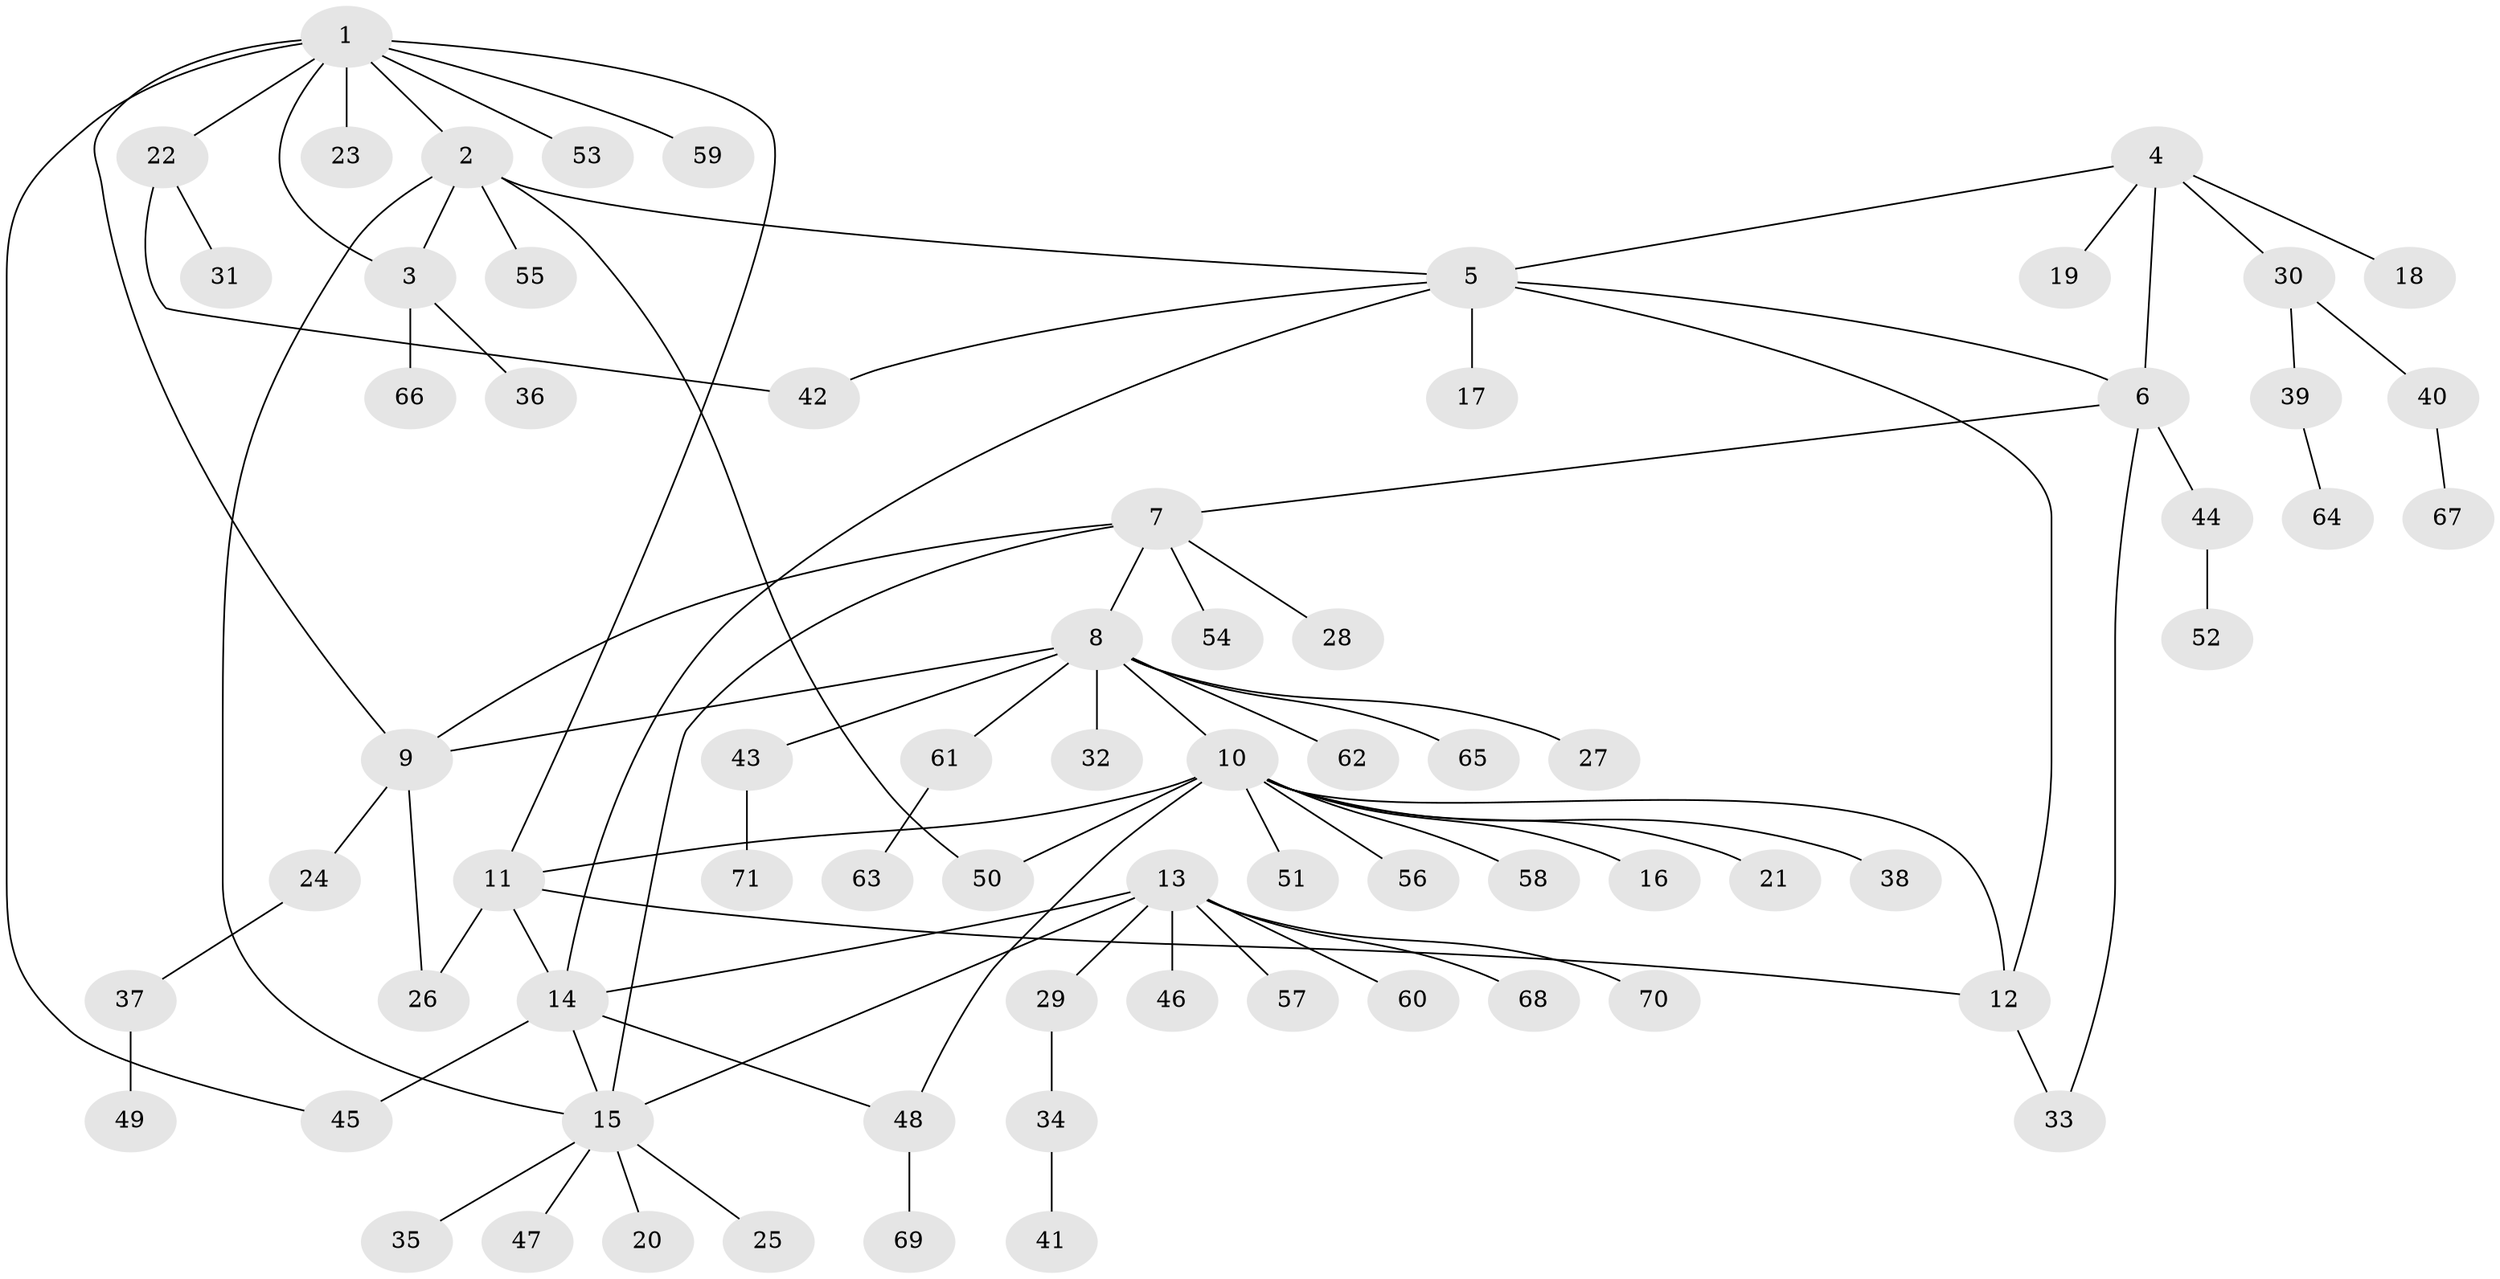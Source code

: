 // Generated by graph-tools (version 1.1) at 2025/54/03/09/25 04:54:24]
// undirected, 71 vertices, 87 edges
graph export_dot {
graph [start="1"]
  node [color=gray90,style=filled];
  1;
  2;
  3;
  4;
  5;
  6;
  7;
  8;
  9;
  10;
  11;
  12;
  13;
  14;
  15;
  16;
  17;
  18;
  19;
  20;
  21;
  22;
  23;
  24;
  25;
  26;
  27;
  28;
  29;
  30;
  31;
  32;
  33;
  34;
  35;
  36;
  37;
  38;
  39;
  40;
  41;
  42;
  43;
  44;
  45;
  46;
  47;
  48;
  49;
  50;
  51;
  52;
  53;
  54;
  55;
  56;
  57;
  58;
  59;
  60;
  61;
  62;
  63;
  64;
  65;
  66;
  67;
  68;
  69;
  70;
  71;
  1 -- 2;
  1 -- 3;
  1 -- 9;
  1 -- 11;
  1 -- 22;
  1 -- 23;
  1 -- 45;
  1 -- 53;
  1 -- 59;
  2 -- 3;
  2 -- 5;
  2 -- 15;
  2 -- 50;
  2 -- 55;
  3 -- 36;
  3 -- 66;
  4 -- 5;
  4 -- 6;
  4 -- 18;
  4 -- 19;
  4 -- 30;
  5 -- 6;
  5 -- 12;
  5 -- 14;
  5 -- 17;
  5 -- 42;
  6 -- 7;
  6 -- 33;
  6 -- 44;
  7 -- 8;
  7 -- 9;
  7 -- 15;
  7 -- 28;
  7 -- 54;
  8 -- 9;
  8 -- 10;
  8 -- 27;
  8 -- 32;
  8 -- 43;
  8 -- 61;
  8 -- 62;
  8 -- 65;
  9 -- 24;
  9 -- 26;
  10 -- 11;
  10 -- 12;
  10 -- 16;
  10 -- 21;
  10 -- 38;
  10 -- 48;
  10 -- 50;
  10 -- 51;
  10 -- 56;
  10 -- 58;
  11 -- 12;
  11 -- 14;
  11 -- 26;
  12 -- 33;
  13 -- 14;
  13 -- 15;
  13 -- 29;
  13 -- 46;
  13 -- 57;
  13 -- 60;
  13 -- 68;
  13 -- 70;
  14 -- 15;
  14 -- 45;
  14 -- 48;
  15 -- 20;
  15 -- 25;
  15 -- 35;
  15 -- 47;
  22 -- 31;
  22 -- 42;
  24 -- 37;
  29 -- 34;
  30 -- 39;
  30 -- 40;
  34 -- 41;
  37 -- 49;
  39 -- 64;
  40 -- 67;
  43 -- 71;
  44 -- 52;
  48 -- 69;
  61 -- 63;
}
